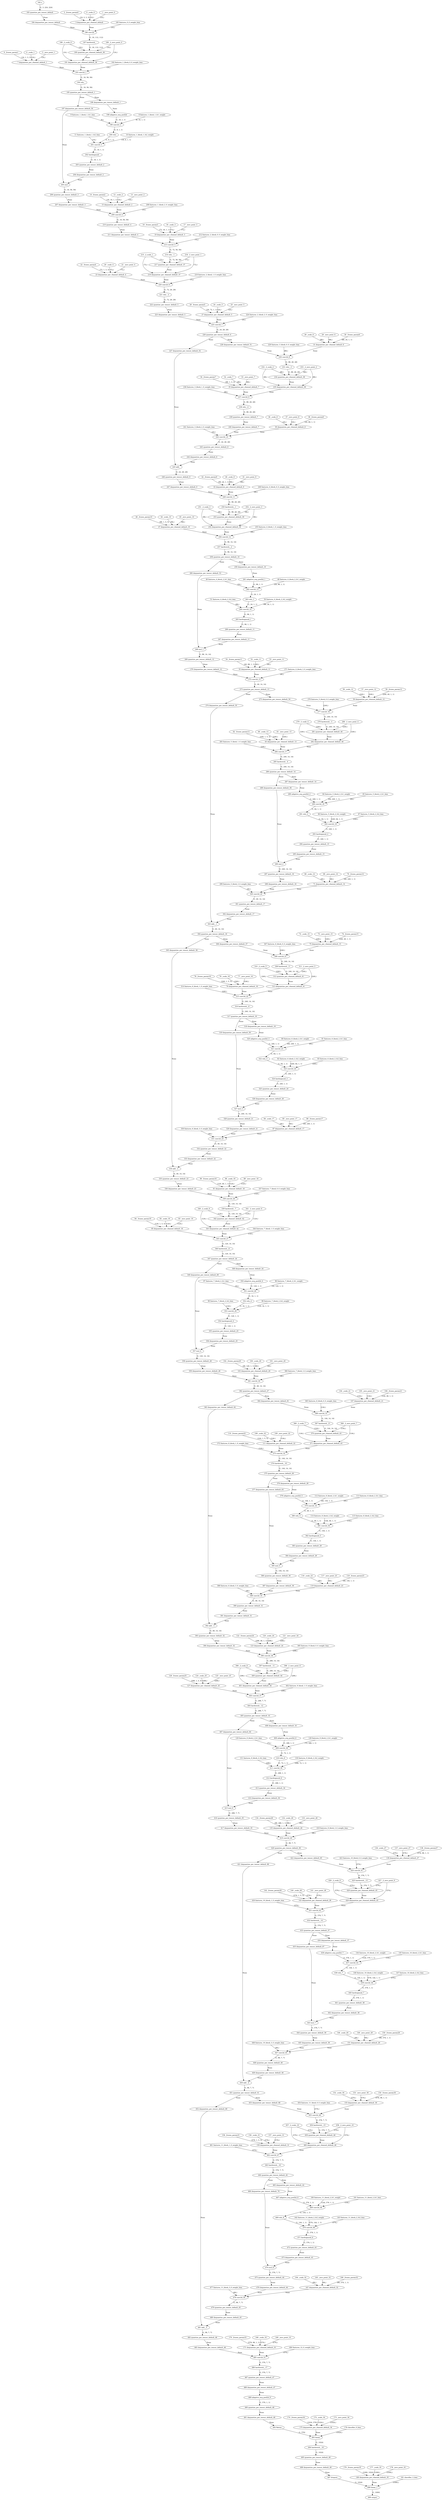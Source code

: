strict digraph {
"0 _scale_0" [id=0, type="get_attr"];
"1 _zero_point_0" [id=1, type="get_attr"];
"2 _frozen_param0" [id=2, type="get_attr"];
"3 dequantize_per_channel_default" [id=3, type="dequantize_per_channel"];
"4 _scale_1" [id=4, type="get_attr"];
"5 _zero_point_1" [id=5, type="get_attr"];
"6 _frozen_param1" [id=6, type="get_attr"];
"7 dequantize_per_channel_default_1" [id=7, type="dequantize_per_channel"];
"8 features_1_block_1_fc1_weight" [id=8, type="get_attr"];
"9 features_1_block_1_fc1_bias" [id=9, type="get_attr"];
"10 features_1_block_1_fc2_weight" [id=10, type="get_attr"];
"11 features_1_block_1_fc2_bias" [id=11, type="get_attr"];
"12 _scale_2" [id=12, type="get_attr"];
"13 _zero_point_2" [id=13, type="get_attr"];
"14 _frozen_param2" [id=14, type="get_attr"];
"15 dequantize_per_channel_default_2" [id=15, type="dequantize_per_channel"];
"16 _scale_3" [id=16, type="get_attr"];
"17 _zero_point_3" [id=17, type="get_attr"];
"18 _frozen_param3" [id=18, type="get_attr"];
"19 dequantize_per_channel_default_3" [id=19, type="dequantize_per_channel"];
"20 _scale_4" [id=20, type="get_attr"];
"21 _zero_point_4" [id=21, type="get_attr"];
"22 _frozen_param4" [id=22, type="get_attr"];
"23 dequantize_per_channel_default_4" [id=23, type="dequantize_per_channel"];
"24 _scale_5" [id=24, type="get_attr"];
"25 _zero_point_5" [id=25, type="get_attr"];
"26 _frozen_param5" [id=26, type="get_attr"];
"27 dequantize_per_channel_default_5" [id=27, type="dequantize_per_channel"];
"28 _scale_6" [id=28, type="get_attr"];
"29 _zero_point_6" [id=29, type="get_attr"];
"30 _frozen_param6" [id=30, type="get_attr"];
"31 dequantize_per_channel_default_6" [id=31, type="dequantize_per_channel"];
"32 _scale_7" [id=32, type="get_attr"];
"33 _zero_point_7" [id=33, type="get_attr"];
"34 _frozen_param7" [id=34, type="get_attr"];
"35 dequantize_per_channel_default_7" [id=35, type="dequantize_per_channel"];
"36 _scale_8" [id=36, type="get_attr"];
"37 _zero_point_8" [id=37, type="get_attr"];
"38 _frozen_param8" [id=38, type="get_attr"];
"39 dequantize_per_channel_default_8" [id=39, type="dequantize_per_channel"];
"40 _scale_9" [id=40, type="get_attr"];
"41 _zero_point_9" [id=41, type="get_attr"];
"42 _frozen_param9" [id=42, type="get_attr"];
"43 dequantize_per_channel_default_9" [id=43, type="dequantize_per_channel"];
"44 _scale_10" [id=44, type="get_attr"];
"45 _zero_point_10" [id=45, type="get_attr"];
"46 _frozen_param10" [id=46, type="get_attr"];
"47 dequantize_per_channel_default_10" [id=47, type="dequantize_per_channel"];
"48 features_4_block_2_fc1_weight" [id=48, type="get_attr"];
"49 features_4_block_2_fc1_bias" [id=49, type="get_attr"];
"50 features_4_block_2_fc2_weight" [id=50, type="get_attr"];
"51 features_4_block_2_fc2_bias" [id=51, type="get_attr"];
"52 _scale_11" [id=52, type="get_attr"];
"53 _zero_point_11" [id=53, type="get_attr"];
"54 _frozen_param11" [id=54, type="get_attr"];
"55 dequantize_per_channel_default_11" [id=55, type="dequantize_per_channel"];
"56 _scale_12" [id=56, type="get_attr"];
"57 _zero_point_12" [id=57, type="get_attr"];
"58 _frozen_param12" [id=58, type="get_attr"];
"59 dequantize_per_channel_default_12" [id=59, type="dequantize_per_channel"];
"60 _scale_13" [id=60, type="get_attr"];
"61 _zero_point_13" [id=61, type="get_attr"];
"62 _frozen_param13" [id=62, type="get_attr"];
"63 dequantize_per_channel_default_13" [id=63, type="dequantize_per_channel"];
"64 features_5_block_2_fc1_weight" [id=64, type="get_attr"];
"65 features_5_block_2_fc1_bias" [id=65, type="get_attr"];
"66 features_5_block_2_fc2_weight" [id=66, type="get_attr"];
"67 features_5_block_2_fc2_bias" [id=67, type="get_attr"];
"68 _scale_14" [id=68, type="get_attr"];
"69 _zero_point_14" [id=69, type="get_attr"];
"70 _frozen_param14" [id=70, type="get_attr"];
"71 dequantize_per_channel_default_14" [id=71, type="dequantize_per_channel"];
"72 _scale_15" [id=72, type="get_attr"];
"73 _zero_point_15" [id=73, type="get_attr"];
"74 _frozen_param15" [id=74, type="get_attr"];
"75 dequantize_per_channel_default_15" [id=75, type="dequantize_per_channel"];
"76 _scale_16" [id=76, type="get_attr"];
"77 _zero_point_16" [id=77, type="get_attr"];
"78 _frozen_param16" [id=78, type="get_attr"];
"79 dequantize_per_channel_default_16" [id=79, type="dequantize_per_channel"];
"80 features_6_block_2_fc1_weight" [id=80, type="get_attr"];
"81 features_6_block_2_fc1_bias" [id=81, type="get_attr"];
"82 features_6_block_2_fc2_weight" [id=82, type="get_attr"];
"83 features_6_block_2_fc2_bias" [id=83, type="get_attr"];
"84 _scale_17" [id=84, type="get_attr"];
"85 _zero_point_17" [id=85, type="get_attr"];
"86 _frozen_param17" [id=86, type="get_attr"];
"87 dequantize_per_channel_default_17" [id=87, type="dequantize_per_channel"];
"88 _scale_18" [id=88, type="get_attr"];
"89 _zero_point_18" [id=89, type="get_attr"];
"90 _frozen_param18" [id=90, type="get_attr"];
"91 dequantize_per_channel_default_18" [id=91, type="dequantize_per_channel"];
"92 _scale_19" [id=92, type="get_attr"];
"93 _zero_point_19" [id=93, type="get_attr"];
"94 _frozen_param19" [id=94, type="get_attr"];
"95 dequantize_per_channel_default_19" [id=95, type="dequantize_per_channel"];
"96 features_7_block_2_fc1_weight" [id=96, type="get_attr"];
"97 features_7_block_2_fc1_bias" [id=97, type="get_attr"];
"98 features_7_block_2_fc2_weight" [id=98, type="get_attr"];
"99 features_7_block_2_fc2_bias" [id=99, type="get_attr"];
"100 _scale_20" [id=100, type="get_attr"];
"101 _zero_point_20" [id=101, type="get_attr"];
"102 _frozen_param20" [id=102, type="get_attr"];
"103 dequantize_per_channel_default_20" [id=103, type="dequantize_per_channel"];
"104 _scale_21" [id=104, type="get_attr"];
"105 _zero_point_21" [id=105, type="get_attr"];
"106 _frozen_param21" [id=106, type="get_attr"];
"107 dequantize_per_channel_default_21" [id=107, type="dequantize_per_channel"];
"108 _scale_22" [id=108, type="get_attr"];
"109 _zero_point_22" [id=109, type="get_attr"];
"110 _frozen_param22" [id=110, type="get_attr"];
"111 dequantize_per_channel_default_22" [id=111, type="dequantize_per_channel"];
"112 features_8_block_2_fc1_weight" [id=112, type="get_attr"];
"113 features_8_block_2_fc1_bias" [id=113, type="get_attr"];
"114 features_8_block_2_fc2_weight" [id=114, type="get_attr"];
"115 features_8_block_2_fc2_bias" [id=115, type="get_attr"];
"116 _scale_23" [id=116, type="get_attr"];
"117 _zero_point_23" [id=117, type="get_attr"];
"118 _frozen_param23" [id=118, type="get_attr"];
"119 dequantize_per_channel_default_23" [id=119, type="dequantize_per_channel"];
"120 _scale_24" [id=120, type="get_attr"];
"121 _zero_point_24" [id=121, type="get_attr"];
"122 _frozen_param24" [id=122, type="get_attr"];
"123 dequantize_per_channel_default_24" [id=123, type="dequantize_per_channel"];
"124 _scale_25" [id=124, type="get_attr"];
"125 _zero_point_25" [id=125, type="get_attr"];
"126 _frozen_param25" [id=126, type="get_attr"];
"127 dequantize_per_channel_default_25" [id=127, type="dequantize_per_channel"];
"128 features_9_block_2_fc1_weight" [id=128, type="get_attr"];
"129 features_9_block_2_fc1_bias" [id=129, type="get_attr"];
"130 features_9_block_2_fc2_weight" [id=130, type="get_attr"];
"131 features_9_block_2_fc2_bias" [id=131, type="get_attr"];
"132 _scale_26" [id=132, type="get_attr"];
"133 _zero_point_26" [id=133, type="get_attr"];
"134 _frozen_param26" [id=134, type="get_attr"];
"135 dequantize_per_channel_default_26" [id=135, type="dequantize_per_channel"];
"136 _scale_27" [id=136, type="get_attr"];
"137 _zero_point_27" [id=137, type="get_attr"];
"138 _frozen_param27" [id=138, type="get_attr"];
"139 dequantize_per_channel_default_27" [id=139, type="dequantize_per_channel"];
"140 _scale_28" [id=140, type="get_attr"];
"141 _zero_point_28" [id=141, type="get_attr"];
"142 _frozen_param28" [id=142, type="get_attr"];
"143 dequantize_per_channel_default_28" [id=143, type="dequantize_per_channel"];
"144 features_10_block_2_fc1_weight" [id=144, type="get_attr"];
"145 features_10_block_2_fc1_bias" [id=145, type="get_attr"];
"146 features_10_block_2_fc2_weight" [id=146, type="get_attr"];
"147 features_10_block_2_fc2_bias" [id=147, type="get_attr"];
"148 _scale_29" [id=148, type="get_attr"];
"149 _zero_point_29" [id=149, type="get_attr"];
"150 _frozen_param29" [id=150, type="get_attr"];
"151 dequantize_per_channel_default_29" [id=151, type="dequantize_per_channel"];
"152 _scale_30" [id=152, type="get_attr"];
"153 _zero_point_30" [id=153, type="get_attr"];
"154 _frozen_param30" [id=154, type="get_attr"];
"155 dequantize_per_channel_default_30" [id=155, type="dequantize_per_channel"];
"156 _scale_31" [id=156, type="get_attr"];
"157 _zero_point_31" [id=157, type="get_attr"];
"158 _frozen_param31" [id=158, type="get_attr"];
"159 dequantize_per_channel_default_31" [id=159, type="dequantize_per_channel"];
"160 features_11_block_2_fc1_weight" [id=160, type="get_attr"];
"161 features_11_block_2_fc1_bias" [id=161, type="get_attr"];
"162 features_11_block_2_fc2_weight" [id=162, type="get_attr"];
"163 features_11_block_2_fc2_bias" [id=163, type="get_attr"];
"164 _scale_32" [id=164, type="get_attr"];
"165 _zero_point_32" [id=165, type="get_attr"];
"166 _frozen_param32" [id=166, type="get_attr"];
"167 dequantize_per_channel_default_32" [id=167, type="dequantize_per_channel"];
"168 _scale_33" [id=168, type="get_attr"];
"169 _zero_point_33" [id=169, type="get_attr"];
"170 _frozen_param33" [id=170, type="get_attr"];
"171 dequantize_per_channel_default_33" [id=171, type="dequantize_per_channel"];
"172 _scale_34" [id=172, type="get_attr"];
"173 _zero_point_34" [id=173, type="get_attr"];
"174 _frozen_param34" [id=174, type="get_attr"];
"175 dequantize_per_channel_default_34" [id=175, type="dequantize_per_channel"];
"176 classifier_0_bias" [id=176, type="get_attr"];
"177 _scale_35" [id=177, type="get_attr"];
"178 _zero_point_35" [id=178, type="get_attr"];
"179 _frozen_param35" [id=179, type="get_attr"];
"180 dequantize_per_channel_default_35" [id=180, type="dequantize_per_channel"];
"181 classifier_3_bias" [id=181, type="get_attr"];
"182 x" [id=182, type=input];
"183 quantize_per_tensor_default" [id=183, type="quantize_per_tensor"];
"184 dequantize_per_tensor_default" [id=184, type="dequantize_per_tensor"];
"185 features_0_0_weight_bias" [id=185, type="get_attr"];
"186 conv2d" [id=186, type=conv2d];
"187 hardswish_" [id=187, type="hardswish_"];
"188 _2_scale_0" [id=188, type="get_attr"];
"189 _2_zero_point_0" [id=189, type="get_attr"];
"190 quantize_per_channel_default_36" [id=190, type="quantize_per_channel"];
"191 dequantize_per_channel_default_36" [id=191, type="dequantize_per_channel"];
"192 features_1_block_0_0_weight_bias" [id=192, type="get_attr"];
"193 conv2d_1" [id=193, type=conv2d];
"194 relu_" [id=194, type="relu_"];
"195 quantize_per_tensor_default_1" [id=195, type="quantize_per_tensor"];
"196 dequantize_per_tensor_default_1" [id=196, type="dequantize_per_tensor"];
"197 dequantize_per_tensor_default_50" [id=197, type="dequantize_per_tensor"];
"198 adaptive_avg_pool2d" [id=198, type="adaptive_avg_pool2d"];
"199 conv2d_2" [id=199, type=conv2d];
"200 relu" [id=200, type=relu];
"201 conv2d_3" [id=201, type=conv2d];
"202 hardsigmoid" [id=202, type=hardsigmoid];
"203 quantize_per_tensor_default_2" [id=203, type="quantize_per_tensor"];
"204 dequantize_per_tensor_default_2" [id=204, type="dequantize_per_tensor"];
"205 mul" [id=205, type=mul];
"206 quantize_per_tensor_default_3" [id=206, type="quantize_per_tensor"];
"207 dequantize_per_tensor_default_3" [id=207, type="dequantize_per_tensor"];
"208 features_1_block_2_0_weight_bias" [id=208, type="get_attr"];
"209 conv2d_4" [id=209, type=conv2d];
"210 quantize_per_tensor_default_4" [id=210, type="quantize_per_tensor"];
"211 dequantize_per_tensor_default_4" [id=211, type="dequantize_per_tensor"];
"212 features_2_block_0_0_weight_bias" [id=212, type="get_attr"];
"213 conv2d_5" [id=213, type=conv2d];
"214 relu__1" [id=214, type="relu_"];
"215 _2_scale_1" [id=215, type="get_attr"];
"216 _2_zero_point_1" [id=216, type="get_attr"];
"217 quantize_per_channel_default_37" [id=217, type="quantize_per_channel"];
"218 dequantize_per_channel_default_37" [id=218, type="dequantize_per_channel"];
"219 features_2_block_1_0_weight_bias" [id=219, type="get_attr"];
"220 conv2d_6" [id=220, type=conv2d];
"221 relu__2" [id=221, type="relu_"];
"222 quantize_per_tensor_default_5" [id=222, type="quantize_per_tensor"];
"223 dequantize_per_tensor_default_5" [id=223, type="dequantize_per_tensor"];
"224 features_2_block_2_0_weight_bias" [id=224, type="get_attr"];
"225 conv2d_7" [id=225, type=conv2d];
"226 quantize_per_tensor_default_6" [id=226, type="quantize_per_tensor"];
"227 dequantize_per_tensor_default_52" [id=227, type="dequantize_per_tensor"];
"228 dequantize_per_tensor_default_51" [id=228, type="dequantize_per_tensor"];
"229 features_3_block_0_0_weight_bias" [id=229, type="get_attr"];
"230 conv2d_8" [id=230, type=conv2d];
"231 relu__3" [id=231, type="relu_"];
"232 _2_scale_2" [id=232, type="get_attr"];
"233 _2_zero_point_2" [id=233, type="get_attr"];
"234 quantize_per_channel_default_38" [id=234, type="quantize_per_channel"];
"235 dequantize_per_channel_default_38" [id=235, type="dequantize_per_channel"];
"236 features_3_block_1_0_weight_bias" [id=236, type="get_attr"];
"237 conv2d_9" [id=237, type=conv2d];
"238 relu__4" [id=238, type="relu_"];
"239 quantize_per_tensor_default_7" [id=239, type="quantize_per_tensor"];
"240 dequantize_per_tensor_default_7" [id=240, type="dequantize_per_tensor"];
"241 features_3_block_2_0_weight_bias" [id=241, type="get_attr"];
"242 conv2d_10" [id=242, type=conv2d];
"243 quantize_per_tensor_default_8" [id=243, type="quantize_per_tensor"];
"244 dequantize_per_tensor_default_8" [id=244, type="dequantize_per_tensor"];
"245 add_" [id=245, type="add_"];
"246 quantize_per_tensor_default_9" [id=246, type="quantize_per_tensor"];
"247 dequantize_per_tensor_default_9" [id=247, type="dequantize_per_tensor"];
"248 features_4_block_0_0_weight_bias" [id=248, type="get_attr"];
"249 conv2d_11" [id=249, type=conv2d];
"250 hardswish__1" [id=250, type="hardswish_"];
"251 _2_scale_3" [id=251, type="get_attr"];
"252 _2_zero_point_3" [id=252, type="get_attr"];
"253 quantize_per_channel_default_39" [id=253, type="quantize_per_channel"];
"254 dequantize_per_channel_default_39" [id=254, type="dequantize_per_channel"];
"255 features_4_block_1_0_weight_bias" [id=255, type="get_attr"];
"256 conv2d_12" [id=256, type=conv2d];
"257 hardswish__2" [id=257, type="hardswish_"];
"258 quantize_per_tensor_default_10" [id=258, type="quantize_per_tensor"];
"259 dequantize_per_tensor_default_10" [id=259, type="dequantize_per_tensor"];
"260 dequantize_per_tensor_default_53" [id=260, type="dequantize_per_tensor"];
"261 adaptive_avg_pool2d_1" [id=261, type="adaptive_avg_pool2d"];
"262 conv2d_13" [id=262, type=conv2d];
"263 relu_1" [id=263, type=relu];
"264 conv2d_14" [id=264, type=conv2d];
"265 hardsigmoid_1" [id=265, type=hardsigmoid];
"266 quantize_per_tensor_default_11" [id=266, type="quantize_per_tensor"];
"267 dequantize_per_tensor_default_11" [id=267, type="dequantize_per_tensor"];
"268 mul_1" [id=268, type=mul];
"269 quantize_per_tensor_default_12" [id=269, type="quantize_per_tensor"];
"270 dequantize_per_tensor_default_12" [id=270, type="dequantize_per_tensor"];
"271 features_4_block_3_0_weight_bias" [id=271, type="get_attr"];
"272 conv2d_15" [id=272, type=conv2d];
"273 quantize_per_tensor_default_13" [id=273, type="quantize_per_tensor"];
"274 dequantize_per_tensor_default_55" [id=274, type="dequantize_per_tensor"];
"275 dequantize_per_tensor_default_54" [id=275, type="dequantize_per_tensor"];
"276 features_5_block_0_0_weight_bias" [id=276, type="get_attr"];
"277 conv2d_16" [id=277, type=conv2d];
"278 hardswish__3" [id=278, type="hardswish_"];
"279 _2_scale_4" [id=279, type="get_attr"];
"280 _2_zero_point_4" [id=280, type="get_attr"];
"281 quantize_per_channel_default_40" [id=281, type="quantize_per_channel"];
"282 dequantize_per_channel_default_40" [id=282, type="dequantize_per_channel"];
"283 features_5_block_1_0_weight_bias" [id=283, type="get_attr"];
"284 conv2d_17" [id=284, type=conv2d];
"285 hardswish__4" [id=285, type="hardswish_"];
"286 quantize_per_tensor_default_14" [id=286, type="quantize_per_tensor"];
"287 dequantize_per_tensor_default_14" [id=287, type="dequantize_per_tensor"];
"288 dequantize_per_tensor_default_56" [id=288, type="dequantize_per_tensor"];
"289 adaptive_avg_pool2d_2" [id=289, type="adaptive_avg_pool2d"];
"290 conv2d_18" [id=290, type=conv2d];
"291 relu_2" [id=291, type=relu];
"292 conv2d_19" [id=292, type=conv2d];
"293 hardsigmoid_2" [id=293, type=hardsigmoid];
"294 quantize_per_tensor_default_15" [id=294, type="quantize_per_tensor"];
"295 dequantize_per_tensor_default_15" [id=295, type="dequantize_per_tensor"];
"296 mul_2" [id=296, type=mul];
"297 quantize_per_tensor_default_16" [id=297, type="quantize_per_tensor"];
"298 dequantize_per_tensor_default_16" [id=298, type="dequantize_per_tensor"];
"299 features_5_block_3_0_weight_bias" [id=299, type="get_attr"];
"300 conv2d_20" [id=300, type=conv2d];
"301 quantize_per_tensor_default_17" [id=301, type="quantize_per_tensor"];
"302 dequantize_per_tensor_default_17" [id=302, type="dequantize_per_tensor"];
"303 add__1" [id=303, type="add_"];
"304 quantize_per_tensor_default_18" [id=304, type="quantize_per_tensor"];
"305 dequantize_per_tensor_default_58" [id=305, type="dequantize_per_tensor"];
"306 dequantize_per_tensor_default_57" [id=306, type="dequantize_per_tensor"];
"307 features_6_block_0_0_weight_bias" [id=307, type="get_attr"];
"308 conv2d_21" [id=308, type=conv2d];
"309 hardswish__5" [id=309, type="hardswish_"];
"310 _2_scale_5" [id=310, type="get_attr"];
"311 _2_zero_point_5" [id=311, type="get_attr"];
"312 quantize_per_channel_default_41" [id=312, type="quantize_per_channel"];
"313 dequantize_per_channel_default_41" [id=313, type="dequantize_per_channel"];
"314 features_6_block_1_0_weight_bias" [id=314, type="get_attr"];
"315 conv2d_22" [id=315, type=conv2d];
"316 hardswish__6" [id=316, type="hardswish_"];
"317 quantize_per_tensor_default_19" [id=317, type="quantize_per_tensor"];
"318 dequantize_per_tensor_default_19" [id=318, type="dequantize_per_tensor"];
"319 dequantize_per_tensor_default_59" [id=319, type="dequantize_per_tensor"];
"320 adaptive_avg_pool2d_3" [id=320, type="adaptive_avg_pool2d"];
"321 conv2d_23" [id=321, type=conv2d];
"322 relu_3" [id=322, type=relu];
"323 conv2d_24" [id=323, type=conv2d];
"324 hardsigmoid_3" [id=324, type=hardsigmoid];
"325 quantize_per_tensor_default_20" [id=325, type="quantize_per_tensor"];
"326 dequantize_per_tensor_default_20" [id=326, type="dequantize_per_tensor"];
"327 mul_3" [id=327, type=mul];
"328 quantize_per_tensor_default_21" [id=328, type="quantize_per_tensor"];
"329 dequantize_per_tensor_default_21" [id=329, type="dequantize_per_tensor"];
"330 features_6_block_3_0_weight_bias" [id=330, type="get_attr"];
"331 conv2d_25" [id=331, type=conv2d];
"332 quantize_per_tensor_default_22" [id=332, type="quantize_per_tensor"];
"333 dequantize_per_tensor_default_22" [id=333, type="dequantize_per_tensor"];
"334 add__2" [id=334, type="add_"];
"335 quantize_per_tensor_default_23" [id=335, type="quantize_per_tensor"];
"336 dequantize_per_tensor_default_23" [id=336, type="dequantize_per_tensor"];
"337 features_7_block_0_0_weight_bias" [id=337, type="get_attr"];
"338 conv2d_26" [id=338, type=conv2d];
"339 hardswish__7" [id=339, type="hardswish_"];
"340 _2_scale_6" [id=340, type="get_attr"];
"341 _2_zero_point_6" [id=341, type="get_attr"];
"342 quantize_per_channel_default_42" [id=342, type="quantize_per_channel"];
"343 dequantize_per_channel_default_42" [id=343, type="dequantize_per_channel"];
"344 features_7_block_1_0_weight_bias" [id=344, type="get_attr"];
"345 conv2d_27" [id=345, type=conv2d];
"346 hardswish__8" [id=346, type="hardswish_"];
"347 quantize_per_tensor_default_24" [id=347, type="quantize_per_tensor"];
"348 dequantize_per_tensor_default_24" [id=348, type="dequantize_per_tensor"];
"349 dequantize_per_tensor_default_60" [id=349, type="dequantize_per_tensor"];
"350 adaptive_avg_pool2d_4" [id=350, type="adaptive_avg_pool2d"];
"351 conv2d_28" [id=351, type=conv2d];
"352 relu_4" [id=352, type=relu];
"353 conv2d_29" [id=353, type=conv2d];
"354 hardsigmoid_4" [id=354, type=hardsigmoid];
"355 quantize_per_tensor_default_25" [id=355, type="quantize_per_tensor"];
"356 dequantize_per_tensor_default_25" [id=356, type="dequantize_per_tensor"];
"357 mul_4" [id=357, type=mul];
"358 quantize_per_tensor_default_26" [id=358, type="quantize_per_tensor"];
"359 dequantize_per_tensor_default_26" [id=359, type="dequantize_per_tensor"];
"360 features_7_block_3_0_weight_bias" [id=360, type="get_attr"];
"361 conv2d_30" [id=361, type=conv2d];
"362 quantize_per_tensor_default_27" [id=362, type="quantize_per_tensor"];
"363 dequantize_per_tensor_default_62" [id=363, type="dequantize_per_tensor"];
"364 dequantize_per_tensor_default_61" [id=364, type="dequantize_per_tensor"];
"365 features_8_block_0_0_weight_bias" [id=365, type="get_attr"];
"366 conv2d_31" [id=366, type=conv2d];
"367 hardswish__9" [id=367, type="hardswish_"];
"368 _2_scale_7" [id=368, type="get_attr"];
"369 _2_zero_point_7" [id=369, type="get_attr"];
"370 quantize_per_channel_default_43" [id=370, type="quantize_per_channel"];
"371 dequantize_per_channel_default_43" [id=371, type="dequantize_per_channel"];
"372 features_8_block_1_0_weight_bias" [id=372, type="get_attr"];
"373 conv2d_32" [id=373, type=conv2d];
"374 hardswish__10" [id=374, type="hardswish_"];
"375 quantize_per_tensor_default_28" [id=375, type="quantize_per_tensor"];
"376 dequantize_per_tensor_default_28" [id=376, type="dequantize_per_tensor"];
"377 dequantize_per_tensor_default_63" [id=377, type="dequantize_per_tensor"];
"378 adaptive_avg_pool2d_5" [id=378, type="adaptive_avg_pool2d"];
"379 conv2d_33" [id=379, type=conv2d];
"380 relu_5" [id=380, type=relu];
"381 conv2d_34" [id=381, type=conv2d];
"382 hardsigmoid_5" [id=382, type=hardsigmoid];
"383 quantize_per_tensor_default_29" [id=383, type="quantize_per_tensor"];
"384 dequantize_per_tensor_default_29" [id=384, type="dequantize_per_tensor"];
"385 mul_5" [id=385, type=mul];
"386 quantize_per_tensor_default_30" [id=386, type="quantize_per_tensor"];
"387 dequantize_per_tensor_default_30" [id=387, type="dequantize_per_tensor"];
"388 features_8_block_3_0_weight_bias" [id=388, type="get_attr"];
"389 conv2d_35" [id=389, type=conv2d];
"390 quantize_per_tensor_default_31" [id=390, type="quantize_per_tensor"];
"391 dequantize_per_tensor_default_31" [id=391, type="dequantize_per_tensor"];
"392 add__3" [id=392, type="add_"];
"393 quantize_per_tensor_default_32" [id=393, type="quantize_per_tensor"];
"394 dequantize_per_tensor_default_32" [id=394, type="dequantize_per_tensor"];
"395 features_9_block_0_0_weight_bias" [id=395, type="get_attr"];
"396 conv2d_36" [id=396, type=conv2d];
"397 hardswish__11" [id=397, type="hardswish_"];
"398 _2_scale_8" [id=398, type="get_attr"];
"399 _2_zero_point_8" [id=399, type="get_attr"];
"400 quantize_per_channel_default_44" [id=400, type="quantize_per_channel"];
"401 dequantize_per_channel_default_44" [id=401, type="dequantize_per_channel"];
"402 features_9_block_1_0_weight_bias" [id=402, type="get_attr"];
"403 conv2d_37" [id=403, type=conv2d];
"404 hardswish__12" [id=404, type="hardswish_"];
"405 quantize_per_tensor_default_33" [id=405, type="quantize_per_tensor"];
"406 dequantize_per_tensor_default_33" [id=406, type="dequantize_per_tensor"];
"407 dequantize_per_tensor_default_64" [id=407, type="dequantize_per_tensor"];
"408 adaptive_avg_pool2d_6" [id=408, type="adaptive_avg_pool2d"];
"409 conv2d_38" [id=409, type=conv2d];
"410 relu_6" [id=410, type=relu];
"411 conv2d_39" [id=411, type=conv2d];
"412 hardsigmoid_6" [id=412, type=hardsigmoid];
"413 quantize_per_tensor_default_34" [id=413, type="quantize_per_tensor"];
"414 dequantize_per_tensor_default_34" [id=414, type="dequantize_per_tensor"];
"415 mul_6" [id=415, type=mul];
"416 quantize_per_tensor_default_35" [id=416, type="quantize_per_tensor"];
"417 dequantize_per_tensor_default_35" [id=417, type="dequantize_per_tensor"];
"418 features_9_block_3_0_weight_bias" [id=418, type="get_attr"];
"419 conv2d_40" [id=419, type=conv2d];
"420 quantize_per_tensor_default_36" [id=420, type="quantize_per_tensor"];
"421 dequantize_per_tensor_default_66" [id=421, type="dequantize_per_tensor"];
"422 dequantize_per_tensor_default_65" [id=422, type="dequantize_per_tensor"];
"423 features_10_block_0_0_weight_bias" [id=423, type="get_attr"];
"424 conv2d_41" [id=424, type=conv2d];
"425 hardswish__13" [id=425, type="hardswish_"];
"426 _2_scale_9" [id=426, type="get_attr"];
"427 _2_zero_point_9" [id=427, type="get_attr"];
"428 quantize_per_channel_default_45" [id=428, type="quantize_per_channel"];
"429 dequantize_per_channel_default_45" [id=429, type="dequantize_per_channel"];
"430 features_10_block_1_0_weight_bias" [id=430, type="get_attr"];
"431 conv2d_42" [id=431, type=conv2d];
"432 hardswish__14" [id=432, type="hardswish_"];
"433 quantize_per_tensor_default_37" [id=433, type="quantize_per_tensor"];
"434 dequantize_per_tensor_default_37" [id=434, type="dequantize_per_tensor"];
"435 dequantize_per_tensor_default_67" [id=435, type="dequantize_per_tensor"];
"436 adaptive_avg_pool2d_7" [id=436, type="adaptive_avg_pool2d"];
"437 conv2d_43" [id=437, type=conv2d];
"438 relu_7" [id=438, type=relu];
"439 conv2d_44" [id=439, type=conv2d];
"440 hardsigmoid_7" [id=440, type=hardsigmoid];
"441 quantize_per_tensor_default_38" [id=441, type="quantize_per_tensor"];
"442 dequantize_per_tensor_default_38" [id=442, type="dequantize_per_tensor"];
"443 mul_7" [id=443, type=mul];
"444 quantize_per_tensor_default_39" [id=444, type="quantize_per_tensor"];
"445 dequantize_per_tensor_default_39" [id=445, type="dequantize_per_tensor"];
"446 features_10_block_3_0_weight_bias" [id=446, type="get_attr"];
"447 conv2d_45" [id=447, type=conv2d];
"448 quantize_per_tensor_default_40" [id=448, type="quantize_per_tensor"];
"449 dequantize_per_tensor_default_40" [id=449, type="dequantize_per_tensor"];
"450 add__4" [id=450, type="add_"];
"451 quantize_per_tensor_default_41" [id=451, type="quantize_per_tensor"];
"452 dequantize_per_tensor_default_69" [id=452, type="dequantize_per_tensor"];
"453 dequantize_per_tensor_default_68" [id=453, type="dequantize_per_tensor"];
"454 features_11_block_0_0_weight_bias" [id=454, type="get_attr"];
"455 conv2d_46" [id=455, type=conv2d];
"456 hardswish__15" [id=456, type="hardswish_"];
"457 _2_scale_10" [id=457, type="get_attr"];
"458 _2_zero_point_10" [id=458, type="get_attr"];
"459 quantize_per_channel_default_46" [id=459, type="quantize_per_channel"];
"460 dequantize_per_channel_default_46" [id=460, type="dequantize_per_channel"];
"461 features_11_block_1_0_weight_bias" [id=461, type="get_attr"];
"462 conv2d_47" [id=462, type=conv2d];
"463 hardswish__16" [id=463, type="hardswish_"];
"464 quantize_per_tensor_default_42" [id=464, type="quantize_per_tensor"];
"465 dequantize_per_tensor_default_42" [id=465, type="dequantize_per_tensor"];
"466 dequantize_per_tensor_default_70" [id=466, type="dequantize_per_tensor"];
"467 adaptive_avg_pool2d_8" [id=467, type="adaptive_avg_pool2d"];
"468 conv2d_48" [id=468, type=conv2d];
"469 relu_8" [id=469, type=relu];
"470 conv2d_49" [id=470, type=conv2d];
"471 hardsigmoid_8" [id=471, type=hardsigmoid];
"472 quantize_per_tensor_default_43" [id=472, type="quantize_per_tensor"];
"473 dequantize_per_tensor_default_43" [id=473, type="dequantize_per_tensor"];
"474 mul_8" [id=474, type=mul];
"475 quantize_per_tensor_default_44" [id=475, type="quantize_per_tensor"];
"476 dequantize_per_tensor_default_44" [id=476, type="dequantize_per_tensor"];
"477 features_11_block_3_0_weight_bias" [id=477, type="get_attr"];
"478 conv2d_50" [id=478, type=conv2d];
"479 quantize_per_tensor_default_45" [id=479, type="quantize_per_tensor"];
"480 dequantize_per_tensor_default_45" [id=480, type="dequantize_per_tensor"];
"481 add__5" [id=481, type="add_"];
"482 quantize_per_tensor_default_46" [id=482, type="quantize_per_tensor"];
"483 dequantize_per_tensor_default_46" [id=483, type="dequantize_per_tensor"];
"484 features_12_0_weight_bias" [id=484, type="get_attr"];
"485 conv2d_51" [id=485, type=conv2d];
"486 hardswish__17" [id=486, type="hardswish_"];
"487 quantize_per_tensor_default_47" [id=487, type="quantize_per_tensor"];
"488 dequantize_per_tensor_default_47" [id=488, type="dequantize_per_tensor"];
"489 adaptive_avg_pool2d_9" [id=489, type="adaptive_avg_pool2d"];
"490 quantize_per_tensor_default_48" [id=490, type="quantize_per_tensor"];
"491 dequantize_per_tensor_default_48" [id=491, type="dequantize_per_tensor"];
"492 flatten" [id=492, type=flatten];
"493 linear" [id=493, type=linear];
"494 hardswish__18" [id=494, type="hardswish_"];
"495 quantize_per_tensor_default_49" [id=495, type="quantize_per_tensor"];
"496 dequantize_per_tensor_default_49" [id=496, type="dequantize_per_tensor"];
"497 dropout_" [id=497, type="dropout_"];
"498 linear_1" [id=498, type=linear];
"499 output" [id=499, type=output];
"0 _scale_0" -> "3 dequantize_per_channel_default" [style=solid, label="(16,)"];
"1 _zero_point_0" -> "3 dequantize_per_channel_default" [style=solid, label="(16,)"];
"2 _frozen_param0" -> "3 dequantize_per_channel_default" [style=solid, label="(16, 3, 3, 3)"];
"3 dequantize_per_channel_default" -> "186 conv2d" [style=solid, label=None];
"4 _scale_1" -> "7 dequantize_per_channel_default_1" [style=solid, label="(16,)"];
"5 _zero_point_1" -> "7 dequantize_per_channel_default_1" [style=solid, label="(16,)"];
"6 _frozen_param1" -> "7 dequantize_per_channel_default_1" [style=solid, label="(16, 1, 3, 3)"];
"7 dequantize_per_channel_default_1" -> "193 conv2d_1" [style=solid, label=None];
"8 features_1_block_1_fc1_weight" -> "199 conv2d_2" [style=solid, label="(8, 16, 1, 1)"];
"9 features_1_block_1_fc1_bias" -> "199 conv2d_2" [style=solid, label="(8,)"];
"10 features_1_block_1_fc2_weight" -> "201 conv2d_3" [style=solid, label="(16, 8, 1, 1)"];
"11 features_1_block_1_fc2_bias" -> "201 conv2d_3" [style=solid, label="(16,)"];
"12 _scale_2" -> "15 dequantize_per_channel_default_2" [style=solid, label="(16,)"];
"13 _zero_point_2" -> "15 dequantize_per_channel_default_2" [style=solid, label="(16,)"];
"14 _frozen_param2" -> "15 dequantize_per_channel_default_2" [style=solid, label="(16, 16, 1, 1)"];
"15 dequantize_per_channel_default_2" -> "209 conv2d_4" [style=solid, label=None];
"16 _scale_3" -> "19 dequantize_per_channel_default_3" [style=solid, label="(72,)"];
"17 _zero_point_3" -> "19 dequantize_per_channel_default_3" [style=solid, label="(72,)"];
"18 _frozen_param3" -> "19 dequantize_per_channel_default_3" [style=solid, label="(72, 16, 1, 1)"];
"19 dequantize_per_channel_default_3" -> "213 conv2d_5" [style=solid, label=None];
"20 _scale_4" -> "23 dequantize_per_channel_default_4" [style=solid, label="(72,)"];
"21 _zero_point_4" -> "23 dequantize_per_channel_default_4" [style=solid, label="(72,)"];
"22 _frozen_param4" -> "23 dequantize_per_channel_default_4" [style=solid, label="(72, 1, 3, 3)"];
"23 dequantize_per_channel_default_4" -> "220 conv2d_6" [style=solid, label=None];
"24 _scale_5" -> "27 dequantize_per_channel_default_5" [style=solid, label="(24,)"];
"25 _zero_point_5" -> "27 dequantize_per_channel_default_5" [style=solid, label="(24,)"];
"26 _frozen_param5" -> "27 dequantize_per_channel_default_5" [style=solid, label="(24, 72, 1, 1)"];
"27 dequantize_per_channel_default_5" -> "225 conv2d_7" [style=solid, label=None];
"28 _scale_6" -> "31 dequantize_per_channel_default_6" [style=solid, label="(88,)"];
"29 _zero_point_6" -> "31 dequantize_per_channel_default_6" [style=solid, label="(88,)"];
"30 _frozen_param6" -> "31 dequantize_per_channel_default_6" [style=solid, label="(88, 24, 1, 1)"];
"31 dequantize_per_channel_default_6" -> "230 conv2d_8" [style=solid, label=None];
"32 _scale_7" -> "35 dequantize_per_channel_default_7" [style=solid, label="(88,)"];
"33 _zero_point_7" -> "35 dequantize_per_channel_default_7" [style=solid, label="(88,)"];
"34 _frozen_param7" -> "35 dequantize_per_channel_default_7" [style=solid, label="(88, 1, 3, 3)"];
"35 dequantize_per_channel_default_7" -> "237 conv2d_9" [style=solid, label=None];
"36 _scale_8" -> "39 dequantize_per_channel_default_8" [style=solid, label="(24,)"];
"37 _zero_point_8" -> "39 dequantize_per_channel_default_8" [style=solid, label="(24,)"];
"38 _frozen_param8" -> "39 dequantize_per_channel_default_8" [style=solid, label="(24, 88, 1, 1)"];
"39 dequantize_per_channel_default_8" -> "242 conv2d_10" [style=solid, label=None];
"40 _scale_9" -> "43 dequantize_per_channel_default_9" [style=solid, label="(96,)"];
"41 _zero_point_9" -> "43 dequantize_per_channel_default_9" [style=solid, label="(96,)"];
"42 _frozen_param9" -> "43 dequantize_per_channel_default_9" [style=solid, label="(96, 24, 1, 1)"];
"43 dequantize_per_channel_default_9" -> "249 conv2d_11" [style=solid, label=None];
"44 _scale_10" -> "47 dequantize_per_channel_default_10" [style=solid, label="(96,)"];
"45 _zero_point_10" -> "47 dequantize_per_channel_default_10" [style=solid, label="(96,)"];
"46 _frozen_param10" -> "47 dequantize_per_channel_default_10" [style=solid, label="(96, 1, 5, 5)"];
"47 dequantize_per_channel_default_10" -> "256 conv2d_12" [style=solid, label=None];
"48 features_4_block_2_fc1_weight" -> "262 conv2d_13" [style=solid, label="(24, 96, 1, 1)"];
"49 features_4_block_2_fc1_bias" -> "262 conv2d_13" [style=solid, label="(24,)"];
"50 features_4_block_2_fc2_weight" -> "264 conv2d_14" [style=solid, label="(96, 24, 1, 1)"];
"51 features_4_block_2_fc2_bias" -> "264 conv2d_14" [style=solid, label="(96,)"];
"52 _scale_11" -> "55 dequantize_per_channel_default_11" [style=solid, label="(40,)"];
"53 _zero_point_11" -> "55 dequantize_per_channel_default_11" [style=solid, label="(40,)"];
"54 _frozen_param11" -> "55 dequantize_per_channel_default_11" [style=solid, label="(40, 96, 1, 1)"];
"55 dequantize_per_channel_default_11" -> "272 conv2d_15" [style=solid, label=None];
"56 _scale_12" -> "59 dequantize_per_channel_default_12" [style=solid, label="(240,)"];
"57 _zero_point_12" -> "59 dequantize_per_channel_default_12" [style=solid, label="(240,)"];
"58 _frozen_param12" -> "59 dequantize_per_channel_default_12" [style=solid, label="(240, 40, 1, 1)"];
"59 dequantize_per_channel_default_12" -> "277 conv2d_16" [style=solid, label=None];
"60 _scale_13" -> "63 dequantize_per_channel_default_13" [style=solid, label="(240,)"];
"61 _zero_point_13" -> "63 dequantize_per_channel_default_13" [style=solid, label="(240,)"];
"62 _frozen_param13" -> "63 dequantize_per_channel_default_13" [style=solid, label="(240, 1, 5, 5)"];
"63 dequantize_per_channel_default_13" -> "284 conv2d_17" [style=solid, label=None];
"64 features_5_block_2_fc1_weight" -> "290 conv2d_18" [style=solid, label="(64, 240, 1, 1)"];
"65 features_5_block_2_fc1_bias" -> "290 conv2d_18" [style=solid, label="(64,)"];
"66 features_5_block_2_fc2_weight" -> "292 conv2d_19" [style=solid, label="(240, 64, 1, 1)"];
"67 features_5_block_2_fc2_bias" -> "292 conv2d_19" [style=solid, label="(240,)"];
"68 _scale_14" -> "71 dequantize_per_channel_default_14" [style=solid, label="(40,)"];
"69 _zero_point_14" -> "71 dequantize_per_channel_default_14" [style=solid, label="(40,)"];
"70 _frozen_param14" -> "71 dequantize_per_channel_default_14" [style=solid, label="(40, 240, 1, 1)"];
"71 dequantize_per_channel_default_14" -> "300 conv2d_20" [style=solid, label=None];
"72 _scale_15" -> "75 dequantize_per_channel_default_15" [style=solid, label="(240,)"];
"73 _zero_point_15" -> "75 dequantize_per_channel_default_15" [style=solid, label="(240,)"];
"74 _frozen_param15" -> "75 dequantize_per_channel_default_15" [style=solid, label="(240, 40, 1, 1)"];
"75 dequantize_per_channel_default_15" -> "308 conv2d_21" [style=solid, label=None];
"76 _scale_16" -> "79 dequantize_per_channel_default_16" [style=solid, label="(240,)"];
"77 _zero_point_16" -> "79 dequantize_per_channel_default_16" [style=solid, label="(240,)"];
"78 _frozen_param16" -> "79 dequantize_per_channel_default_16" [style=solid, label="(240, 1, 5, 5)"];
"79 dequantize_per_channel_default_16" -> "315 conv2d_22" [style=solid, label=None];
"80 features_6_block_2_fc1_weight" -> "321 conv2d_23" [style=solid, label="(64, 240, 1, 1)"];
"81 features_6_block_2_fc1_bias" -> "321 conv2d_23" [style=solid, label="(64,)"];
"82 features_6_block_2_fc2_weight" -> "323 conv2d_24" [style=solid, label="(240, 64, 1, 1)"];
"83 features_6_block_2_fc2_bias" -> "323 conv2d_24" [style=solid, label="(240,)"];
"84 _scale_17" -> "87 dequantize_per_channel_default_17" [style=solid, label="(40,)"];
"85 _zero_point_17" -> "87 dequantize_per_channel_default_17" [style=solid, label="(40,)"];
"86 _frozen_param17" -> "87 dequantize_per_channel_default_17" [style=solid, label="(40, 240, 1, 1)"];
"87 dequantize_per_channel_default_17" -> "331 conv2d_25" [style=solid, label=None];
"88 _scale_18" -> "91 dequantize_per_channel_default_18" [style=solid, label="(120,)"];
"89 _zero_point_18" -> "91 dequantize_per_channel_default_18" [style=solid, label="(120,)"];
"90 _frozen_param18" -> "91 dequantize_per_channel_default_18" [style=solid, label="(120, 40, 1, 1)"];
"91 dequantize_per_channel_default_18" -> "338 conv2d_26" [style=solid, label=None];
"92 _scale_19" -> "95 dequantize_per_channel_default_19" [style=solid, label="(120,)"];
"93 _zero_point_19" -> "95 dequantize_per_channel_default_19" [style=solid, label="(120,)"];
"94 _frozen_param19" -> "95 dequantize_per_channel_default_19" [style=solid, label="(120, 1, 5, 5)"];
"95 dequantize_per_channel_default_19" -> "345 conv2d_27" [style=solid, label=None];
"96 features_7_block_2_fc1_weight" -> "351 conv2d_28" [style=solid, label="(32, 120, 1, 1)"];
"97 features_7_block_2_fc1_bias" -> "351 conv2d_28" [style=solid, label="(32,)"];
"98 features_7_block_2_fc2_weight" -> "353 conv2d_29" [style=solid, label="(120, 32, 1, 1)"];
"99 features_7_block_2_fc2_bias" -> "353 conv2d_29" [style=solid, label="(120,)"];
"100 _scale_20" -> "103 dequantize_per_channel_default_20" [style=solid, label="(48,)"];
"101 _zero_point_20" -> "103 dequantize_per_channel_default_20" [style=solid, label="(48,)"];
"102 _frozen_param20" -> "103 dequantize_per_channel_default_20" [style=solid, label="(48, 120, 1, 1)"];
"103 dequantize_per_channel_default_20" -> "361 conv2d_30" [style=solid, label=None];
"104 _scale_21" -> "107 dequantize_per_channel_default_21" [style=solid, label="(144,)"];
"105 _zero_point_21" -> "107 dequantize_per_channel_default_21" [style=solid, label="(144,)"];
"106 _frozen_param21" -> "107 dequantize_per_channel_default_21" [style=solid, label="(144, 48, 1, 1)"];
"107 dequantize_per_channel_default_21" -> "366 conv2d_31" [style=solid, label=None];
"108 _scale_22" -> "111 dequantize_per_channel_default_22" [style=solid, label="(144,)"];
"109 _zero_point_22" -> "111 dequantize_per_channel_default_22" [style=solid, label="(144,)"];
"110 _frozen_param22" -> "111 dequantize_per_channel_default_22" [style=solid, label="(144, 1, 5, 5)"];
"111 dequantize_per_channel_default_22" -> "373 conv2d_32" [style=solid, label=None];
"112 features_8_block_2_fc1_weight" -> "379 conv2d_33" [style=solid, label="(40, 144, 1, 1)"];
"113 features_8_block_2_fc1_bias" -> "379 conv2d_33" [style=solid, label="(40,)"];
"114 features_8_block_2_fc2_weight" -> "381 conv2d_34" [style=solid, label="(144, 40, 1, 1)"];
"115 features_8_block_2_fc2_bias" -> "381 conv2d_34" [style=solid, label="(144,)"];
"116 _scale_23" -> "119 dequantize_per_channel_default_23" [style=solid, label="(48,)"];
"117 _zero_point_23" -> "119 dequantize_per_channel_default_23" [style=solid, label="(48,)"];
"118 _frozen_param23" -> "119 dequantize_per_channel_default_23" [style=solid, label="(48, 144, 1, 1)"];
"119 dequantize_per_channel_default_23" -> "389 conv2d_35" [style=solid, label=None];
"120 _scale_24" -> "123 dequantize_per_channel_default_24" [style=solid, label="(288,)"];
"121 _zero_point_24" -> "123 dequantize_per_channel_default_24" [style=solid, label="(288,)"];
"122 _frozen_param24" -> "123 dequantize_per_channel_default_24" [style=solid, label="(288, 48, 1, 1)"];
"123 dequantize_per_channel_default_24" -> "396 conv2d_36" [style=solid, label=None];
"124 _scale_25" -> "127 dequantize_per_channel_default_25" [style=solid, label="(288,)"];
"125 _zero_point_25" -> "127 dequantize_per_channel_default_25" [style=solid, label="(288,)"];
"126 _frozen_param25" -> "127 dequantize_per_channel_default_25" [style=solid, label="(288, 1, 5, 5)"];
"127 dequantize_per_channel_default_25" -> "403 conv2d_37" [style=solid, label=None];
"128 features_9_block_2_fc1_weight" -> "409 conv2d_38" [style=solid, label="(72, 288, 1, 1)"];
"129 features_9_block_2_fc1_bias" -> "409 conv2d_38" [style=solid, label="(72,)"];
"130 features_9_block_2_fc2_weight" -> "411 conv2d_39" [style=solid, label="(288, 72, 1, 1)"];
"131 features_9_block_2_fc2_bias" -> "411 conv2d_39" [style=solid, label="(288,)"];
"132 _scale_26" -> "135 dequantize_per_channel_default_26" [style=solid, label="(96,)"];
"133 _zero_point_26" -> "135 dequantize_per_channel_default_26" [style=solid, label="(96,)"];
"134 _frozen_param26" -> "135 dequantize_per_channel_default_26" [style=solid, label="(96, 288, 1, 1)"];
"135 dequantize_per_channel_default_26" -> "419 conv2d_40" [style=solid, label=None];
"136 _scale_27" -> "139 dequantize_per_channel_default_27" [style=solid, label="(576,)"];
"137 _zero_point_27" -> "139 dequantize_per_channel_default_27" [style=solid, label="(576,)"];
"138 _frozen_param27" -> "139 dequantize_per_channel_default_27" [style=solid, label="(576, 96, 1, 1)"];
"139 dequantize_per_channel_default_27" -> "424 conv2d_41" [style=solid, label=None];
"140 _scale_28" -> "143 dequantize_per_channel_default_28" [style=solid, label="(576,)"];
"141 _zero_point_28" -> "143 dequantize_per_channel_default_28" [style=solid, label="(576,)"];
"142 _frozen_param28" -> "143 dequantize_per_channel_default_28" [style=solid, label="(576, 1, 5, 5)"];
"143 dequantize_per_channel_default_28" -> "431 conv2d_42" [style=solid, label=None];
"144 features_10_block_2_fc1_weight" -> "437 conv2d_43" [style=solid, label="(144, 576, 1, 1)"];
"145 features_10_block_2_fc1_bias" -> "437 conv2d_43" [style=solid, label="(144,)"];
"146 features_10_block_2_fc2_weight" -> "439 conv2d_44" [style=solid, label="(576, 144, 1, 1)"];
"147 features_10_block_2_fc2_bias" -> "439 conv2d_44" [style=solid, label="(576,)"];
"148 _scale_29" -> "151 dequantize_per_channel_default_29" [style=solid, label="(96,)"];
"149 _zero_point_29" -> "151 dequantize_per_channel_default_29" [style=solid, label="(96,)"];
"150 _frozen_param29" -> "151 dequantize_per_channel_default_29" [style=solid, label="(96, 576, 1, 1)"];
"151 dequantize_per_channel_default_29" -> "447 conv2d_45" [style=solid, label=None];
"152 _scale_30" -> "155 dequantize_per_channel_default_30" [style=solid, label="(576,)"];
"153 _zero_point_30" -> "155 dequantize_per_channel_default_30" [style=solid, label="(576,)"];
"154 _frozen_param30" -> "155 dequantize_per_channel_default_30" [style=solid, label="(576, 96, 1, 1)"];
"155 dequantize_per_channel_default_30" -> "455 conv2d_46" [style=solid, label=None];
"156 _scale_31" -> "159 dequantize_per_channel_default_31" [style=solid, label="(576,)"];
"157 _zero_point_31" -> "159 dequantize_per_channel_default_31" [style=solid, label="(576,)"];
"158 _frozen_param31" -> "159 dequantize_per_channel_default_31" [style=solid, label="(576, 1, 5, 5)"];
"159 dequantize_per_channel_default_31" -> "462 conv2d_47" [style=solid, label=None];
"160 features_11_block_2_fc1_weight" -> "468 conv2d_48" [style=solid, label="(144, 576, 1, 1)"];
"161 features_11_block_2_fc1_bias" -> "468 conv2d_48" [style=solid, label="(144,)"];
"162 features_11_block_2_fc2_weight" -> "470 conv2d_49" [style=solid, label="(576, 144, 1, 1)"];
"163 features_11_block_2_fc2_bias" -> "470 conv2d_49" [style=solid, label="(576,)"];
"164 _scale_32" -> "167 dequantize_per_channel_default_32" [style=solid, label="(96,)"];
"165 _zero_point_32" -> "167 dequantize_per_channel_default_32" [style=solid, label="(96,)"];
"166 _frozen_param32" -> "167 dequantize_per_channel_default_32" [style=solid, label="(96, 576, 1, 1)"];
"167 dequantize_per_channel_default_32" -> "478 conv2d_50" [style=solid, label=None];
"168 _scale_33" -> "171 dequantize_per_channel_default_33" [style=solid, label="(576,)"];
"169 _zero_point_33" -> "171 dequantize_per_channel_default_33" [style=solid, label="(576,)"];
"170 _frozen_param33" -> "171 dequantize_per_channel_default_33" [style=solid, label="(576, 96, 1, 1)"];
"171 dequantize_per_channel_default_33" -> "485 conv2d_51" [style=solid, label=None];
"172 _scale_34" -> "175 dequantize_per_channel_default_34" [style=solid, label="(1024,)"];
"173 _zero_point_34" -> "175 dequantize_per_channel_default_34" [style=solid, label="(1024,)"];
"174 _frozen_param34" -> "175 dequantize_per_channel_default_34" [style=solid, label="(1024, 576)"];
"175 dequantize_per_channel_default_34" -> "493 linear" [style=solid, label=None];
"176 classifier_0_bias" -> "493 linear" [style=solid, label="(1024,)"];
"177 _scale_35" -> "180 dequantize_per_channel_default_35" [style=solid, label="(1000,)"];
"178 _zero_point_35" -> "180 dequantize_per_channel_default_35" [style=solid, label="(1000,)"];
"179 _frozen_param35" -> "180 dequantize_per_channel_default_35" [style=solid, label="(1000, 1024)"];
"180 dequantize_per_channel_default_35" -> "498 linear_1" [style=solid, label=None];
"181 classifier_3_bias" -> "498 linear_1" [style=solid, label="(1000,)"];
"182 x" -> "183 quantize_per_tensor_default" [style=solid, label="(1, 3, 224, 224)"];
"183 quantize_per_tensor_default" -> "184 dequantize_per_tensor_default" [style=solid, label=None];
"184 dequantize_per_tensor_default" -> "186 conv2d" [style=solid, label=None];
"185 features_0_0_weight_bias" -> "186 conv2d" [style=solid, label="(16,)"];
"186 conv2d" -> "187 hardswish_" [style=solid, label="(1, 16, 112, 112)"];
"187 hardswish_" -> "190 quantize_per_channel_default_36" [style=solid, label="(1, 16, 112, 112)"];
"188 _2_scale_0" -> "190 quantize_per_channel_default_36" [style=solid, label="(16,)"];
"188 _2_scale_0" -> "191 dequantize_per_channel_default_36" [style=solid, label="(16,)"];
"189 _2_zero_point_0" -> "190 quantize_per_channel_default_36" [style=solid, label="(16,)"];
"189 _2_zero_point_0" -> "191 dequantize_per_channel_default_36" [style=solid, label="(16,)"];
"190 quantize_per_channel_default_36" -> "191 dequantize_per_channel_default_36" [style=solid, label=None];
"191 dequantize_per_channel_default_36" -> "193 conv2d_1" [style=solid, label=None];
"192 features_1_block_0_0_weight_bias" -> "193 conv2d_1" [style=solid, label="(16,)"];
"193 conv2d_1" -> "194 relu_" [style=solid, label="(1, 16, 56, 56)"];
"194 relu_" -> "195 quantize_per_tensor_default_1" [style=solid, label="(1, 16, 56, 56)"];
"195 quantize_per_tensor_default_1" -> "196 dequantize_per_tensor_default_1" [style=solid, label=None];
"195 quantize_per_tensor_default_1" -> "197 dequantize_per_tensor_default_50" [style=solid, label=None];
"196 dequantize_per_tensor_default_1" -> "198 adaptive_avg_pool2d" [style=solid, label=None];
"197 dequantize_per_tensor_default_50" -> "205 mul" [style=solid, label=None];
"198 adaptive_avg_pool2d" -> "199 conv2d_2" [style=solid, label="(1, 16, 1, 1)"];
"199 conv2d_2" -> "200 relu" [style=solid, label="(1, 8, 1, 1)"];
"200 relu" -> "201 conv2d_3" [style=solid, label="(1, 8, 1, 1)"];
"201 conv2d_3" -> "202 hardsigmoid" [style=solid, label="(1, 16, 1, 1)"];
"202 hardsigmoid" -> "203 quantize_per_tensor_default_2" [style=solid, label="(1, 16, 1, 1)"];
"203 quantize_per_tensor_default_2" -> "204 dequantize_per_tensor_default_2" [style=solid, label=None];
"204 dequantize_per_tensor_default_2" -> "205 mul" [style=solid, label=None];
"205 mul" -> "206 quantize_per_tensor_default_3" [style=solid, label="(1, 16, 56, 56)"];
"206 quantize_per_tensor_default_3" -> "207 dequantize_per_tensor_default_3" [style=solid, label=None];
"207 dequantize_per_tensor_default_3" -> "209 conv2d_4" [style=solid, label=None];
"208 features_1_block_2_0_weight_bias" -> "209 conv2d_4" [style=solid, label="(16,)"];
"209 conv2d_4" -> "210 quantize_per_tensor_default_4" [style=solid, label="(1, 16, 56, 56)"];
"210 quantize_per_tensor_default_4" -> "211 dequantize_per_tensor_default_4" [style=solid, label=None];
"211 dequantize_per_tensor_default_4" -> "213 conv2d_5" [style=solid, label=None];
"212 features_2_block_0_0_weight_bias" -> "213 conv2d_5" [style=solid, label="(72,)"];
"213 conv2d_5" -> "214 relu__1" [style=solid, label="(1, 72, 56, 56)"];
"214 relu__1" -> "217 quantize_per_channel_default_37" [style=solid, label="(1, 72, 56, 56)"];
"215 _2_scale_1" -> "217 quantize_per_channel_default_37" [style=solid, label="(72,)"];
"215 _2_scale_1" -> "218 dequantize_per_channel_default_37" [style=solid, label="(72,)"];
"216 _2_zero_point_1" -> "217 quantize_per_channel_default_37" [style=solid, label="(72,)"];
"216 _2_zero_point_1" -> "218 dequantize_per_channel_default_37" [style=solid, label="(72,)"];
"217 quantize_per_channel_default_37" -> "218 dequantize_per_channel_default_37" [style=solid, label=None];
"218 dequantize_per_channel_default_37" -> "220 conv2d_6" [style=solid, label=None];
"219 features_2_block_1_0_weight_bias" -> "220 conv2d_6" [style=solid, label="(72,)"];
"220 conv2d_6" -> "221 relu__2" [style=solid, label="(1, 72, 28, 28)"];
"221 relu__2" -> "222 quantize_per_tensor_default_5" [style=solid, label="(1, 72, 28, 28)"];
"222 quantize_per_tensor_default_5" -> "223 dequantize_per_tensor_default_5" [style=solid, label=None];
"223 dequantize_per_tensor_default_5" -> "225 conv2d_7" [style=solid, label=None];
"224 features_2_block_2_0_weight_bias" -> "225 conv2d_7" [style=solid, label="(24,)"];
"225 conv2d_7" -> "226 quantize_per_tensor_default_6" [style=solid, label="(1, 24, 28, 28)"];
"226 quantize_per_tensor_default_6" -> "227 dequantize_per_tensor_default_52" [style=solid, label=None];
"226 quantize_per_tensor_default_6" -> "228 dequantize_per_tensor_default_51" [style=solid, label=None];
"227 dequantize_per_tensor_default_52" -> "245 add_" [style=solid, label=None];
"228 dequantize_per_tensor_default_51" -> "230 conv2d_8" [style=solid, label=None];
"229 features_3_block_0_0_weight_bias" -> "230 conv2d_8" [style=solid, label="(88,)"];
"230 conv2d_8" -> "231 relu__3" [style=solid, label="(1, 88, 28, 28)"];
"231 relu__3" -> "234 quantize_per_channel_default_38" [style=solid, label="(1, 88, 28, 28)"];
"232 _2_scale_2" -> "234 quantize_per_channel_default_38" [style=solid, label="(88,)"];
"232 _2_scale_2" -> "235 dequantize_per_channel_default_38" [style=solid, label="(88,)"];
"233 _2_zero_point_2" -> "234 quantize_per_channel_default_38" [style=solid, label="(88,)"];
"233 _2_zero_point_2" -> "235 dequantize_per_channel_default_38" [style=solid, label="(88,)"];
"234 quantize_per_channel_default_38" -> "235 dequantize_per_channel_default_38" [style=solid, label=None];
"235 dequantize_per_channel_default_38" -> "237 conv2d_9" [style=solid, label=None];
"236 features_3_block_1_0_weight_bias" -> "237 conv2d_9" [style=solid, label="(88,)"];
"237 conv2d_9" -> "238 relu__4" [style=solid, label="(1, 88, 28, 28)"];
"238 relu__4" -> "239 quantize_per_tensor_default_7" [style=solid, label="(1, 88, 28, 28)"];
"239 quantize_per_tensor_default_7" -> "240 dequantize_per_tensor_default_7" [style=solid, label=None];
"240 dequantize_per_tensor_default_7" -> "242 conv2d_10" [style=solid, label=None];
"241 features_3_block_2_0_weight_bias" -> "242 conv2d_10" [style=solid, label="(24,)"];
"242 conv2d_10" -> "243 quantize_per_tensor_default_8" [style=solid, label="(1, 24, 28, 28)"];
"243 quantize_per_tensor_default_8" -> "244 dequantize_per_tensor_default_8" [style=solid, label=None];
"244 dequantize_per_tensor_default_8" -> "245 add_" [style=solid, label=None];
"245 add_" -> "246 quantize_per_tensor_default_9" [style=solid, label="(1, 24, 28, 28)"];
"246 quantize_per_tensor_default_9" -> "247 dequantize_per_tensor_default_9" [style=solid, label=None];
"247 dequantize_per_tensor_default_9" -> "249 conv2d_11" [style=solid, label=None];
"248 features_4_block_0_0_weight_bias" -> "249 conv2d_11" [style=solid, label="(96,)"];
"249 conv2d_11" -> "250 hardswish__1" [style=solid, label="(1, 96, 28, 28)"];
"250 hardswish__1" -> "253 quantize_per_channel_default_39" [style=solid, label="(1, 96, 28, 28)"];
"251 _2_scale_3" -> "253 quantize_per_channel_default_39" [style=solid, label="(96,)"];
"251 _2_scale_3" -> "254 dequantize_per_channel_default_39" [style=solid, label="(96,)"];
"252 _2_zero_point_3" -> "253 quantize_per_channel_default_39" [style=solid, label="(96,)"];
"252 _2_zero_point_3" -> "254 dequantize_per_channel_default_39" [style=solid, label="(96,)"];
"253 quantize_per_channel_default_39" -> "254 dequantize_per_channel_default_39" [style=solid, label=None];
"254 dequantize_per_channel_default_39" -> "256 conv2d_12" [style=solid, label=None];
"255 features_4_block_1_0_weight_bias" -> "256 conv2d_12" [style=solid, label="(96,)"];
"256 conv2d_12" -> "257 hardswish__2" [style=solid, label="(1, 96, 14, 14)"];
"257 hardswish__2" -> "258 quantize_per_tensor_default_10" [style=solid, label="(1, 96, 14, 14)"];
"258 quantize_per_tensor_default_10" -> "259 dequantize_per_tensor_default_10" [style=solid, label=None];
"258 quantize_per_tensor_default_10" -> "260 dequantize_per_tensor_default_53" [style=solid, label=None];
"259 dequantize_per_tensor_default_10" -> "261 adaptive_avg_pool2d_1" [style=solid, label=None];
"260 dequantize_per_tensor_default_53" -> "268 mul_1" [style=solid, label=None];
"261 adaptive_avg_pool2d_1" -> "262 conv2d_13" [style=solid, label="(1, 96, 1, 1)"];
"262 conv2d_13" -> "263 relu_1" [style=solid, label="(1, 24, 1, 1)"];
"263 relu_1" -> "264 conv2d_14" [style=solid, label="(1, 24, 1, 1)"];
"264 conv2d_14" -> "265 hardsigmoid_1" [style=solid, label="(1, 96, 1, 1)"];
"265 hardsigmoid_1" -> "266 quantize_per_tensor_default_11" [style=solid, label="(1, 96, 1, 1)"];
"266 quantize_per_tensor_default_11" -> "267 dequantize_per_tensor_default_11" [style=solid, label=None];
"267 dequantize_per_tensor_default_11" -> "268 mul_1" [style=solid, label=None];
"268 mul_1" -> "269 quantize_per_tensor_default_12" [style=solid, label="(1, 96, 14, 14)"];
"269 quantize_per_tensor_default_12" -> "270 dequantize_per_tensor_default_12" [style=solid, label=None];
"270 dequantize_per_tensor_default_12" -> "272 conv2d_15" [style=solid, label=None];
"271 features_4_block_3_0_weight_bias" -> "272 conv2d_15" [style=solid, label="(40,)"];
"272 conv2d_15" -> "273 quantize_per_tensor_default_13" [style=solid, label="(1, 40, 14, 14)"];
"273 quantize_per_tensor_default_13" -> "274 dequantize_per_tensor_default_55" [style=solid, label=None];
"273 quantize_per_tensor_default_13" -> "275 dequantize_per_tensor_default_54" [style=solid, label=None];
"274 dequantize_per_tensor_default_55" -> "303 add__1" [style=solid, label=None];
"275 dequantize_per_tensor_default_54" -> "277 conv2d_16" [style=solid, label=None];
"276 features_5_block_0_0_weight_bias" -> "277 conv2d_16" [style=solid, label="(240,)"];
"277 conv2d_16" -> "278 hardswish__3" [style=solid, label="(1, 240, 14, 14)"];
"278 hardswish__3" -> "281 quantize_per_channel_default_40" [style=solid, label="(1, 240, 14, 14)"];
"279 _2_scale_4" -> "281 quantize_per_channel_default_40" [style=solid, label="(240,)"];
"279 _2_scale_4" -> "282 dequantize_per_channel_default_40" [style=solid, label="(240,)"];
"280 _2_zero_point_4" -> "281 quantize_per_channel_default_40" [style=solid, label="(240,)"];
"280 _2_zero_point_4" -> "282 dequantize_per_channel_default_40" [style=solid, label="(240,)"];
"281 quantize_per_channel_default_40" -> "282 dequantize_per_channel_default_40" [style=solid, label=None];
"282 dequantize_per_channel_default_40" -> "284 conv2d_17" [style=solid, label=None];
"283 features_5_block_1_0_weight_bias" -> "284 conv2d_17" [style=solid, label="(240,)"];
"284 conv2d_17" -> "285 hardswish__4" [style=solid, label="(1, 240, 14, 14)"];
"285 hardswish__4" -> "286 quantize_per_tensor_default_14" [style=solid, label="(1, 240, 14, 14)"];
"286 quantize_per_tensor_default_14" -> "287 dequantize_per_tensor_default_14" [style=solid, label=None];
"286 quantize_per_tensor_default_14" -> "288 dequantize_per_tensor_default_56" [style=solid, label=None];
"287 dequantize_per_tensor_default_14" -> "289 adaptive_avg_pool2d_2" [style=solid, label=None];
"288 dequantize_per_tensor_default_56" -> "296 mul_2" [style=solid, label=None];
"289 adaptive_avg_pool2d_2" -> "290 conv2d_18" [style=solid, label="(1, 240, 1, 1)"];
"290 conv2d_18" -> "291 relu_2" [style=solid, label="(1, 64, 1, 1)"];
"291 relu_2" -> "292 conv2d_19" [style=solid, label="(1, 64, 1, 1)"];
"292 conv2d_19" -> "293 hardsigmoid_2" [style=solid, label="(1, 240, 1, 1)"];
"293 hardsigmoid_2" -> "294 quantize_per_tensor_default_15" [style=solid, label="(1, 240, 1, 1)"];
"294 quantize_per_tensor_default_15" -> "295 dequantize_per_tensor_default_15" [style=solid, label=None];
"295 dequantize_per_tensor_default_15" -> "296 mul_2" [style=solid, label=None];
"296 mul_2" -> "297 quantize_per_tensor_default_16" [style=solid, label="(1, 240, 14, 14)"];
"297 quantize_per_tensor_default_16" -> "298 dequantize_per_tensor_default_16" [style=solid, label=None];
"298 dequantize_per_tensor_default_16" -> "300 conv2d_20" [style=solid, label=None];
"299 features_5_block_3_0_weight_bias" -> "300 conv2d_20" [style=solid, label="(40,)"];
"300 conv2d_20" -> "301 quantize_per_tensor_default_17" [style=solid, label="(1, 40, 14, 14)"];
"301 quantize_per_tensor_default_17" -> "302 dequantize_per_tensor_default_17" [style=solid, label=None];
"302 dequantize_per_tensor_default_17" -> "303 add__1" [style=solid, label=None];
"303 add__1" -> "304 quantize_per_tensor_default_18" [style=solid, label="(1, 40, 14, 14)"];
"304 quantize_per_tensor_default_18" -> "305 dequantize_per_tensor_default_58" [style=solid, label=None];
"304 quantize_per_tensor_default_18" -> "306 dequantize_per_tensor_default_57" [style=solid, label=None];
"305 dequantize_per_tensor_default_58" -> "334 add__2" [style=solid, label=None];
"306 dequantize_per_tensor_default_57" -> "308 conv2d_21" [style=solid, label=None];
"307 features_6_block_0_0_weight_bias" -> "308 conv2d_21" [style=solid, label="(240,)"];
"308 conv2d_21" -> "309 hardswish__5" [style=solid, label="(1, 240, 14, 14)"];
"309 hardswish__5" -> "312 quantize_per_channel_default_41" [style=solid, label="(1, 240, 14, 14)"];
"310 _2_scale_5" -> "312 quantize_per_channel_default_41" [style=solid, label="(240,)"];
"310 _2_scale_5" -> "313 dequantize_per_channel_default_41" [style=solid, label="(240,)"];
"311 _2_zero_point_5" -> "312 quantize_per_channel_default_41" [style=solid, label="(240,)"];
"311 _2_zero_point_5" -> "313 dequantize_per_channel_default_41" [style=solid, label="(240,)"];
"312 quantize_per_channel_default_41" -> "313 dequantize_per_channel_default_41" [style=solid, label=None];
"313 dequantize_per_channel_default_41" -> "315 conv2d_22" [style=solid, label=None];
"314 features_6_block_1_0_weight_bias" -> "315 conv2d_22" [style=solid, label="(240,)"];
"315 conv2d_22" -> "316 hardswish__6" [style=solid, label="(1, 240, 14, 14)"];
"316 hardswish__6" -> "317 quantize_per_tensor_default_19" [style=solid, label="(1, 240, 14, 14)"];
"317 quantize_per_tensor_default_19" -> "318 dequantize_per_tensor_default_19" [style=solid, label=None];
"317 quantize_per_tensor_default_19" -> "319 dequantize_per_tensor_default_59" [style=solid, label=None];
"318 dequantize_per_tensor_default_19" -> "320 adaptive_avg_pool2d_3" [style=solid, label=None];
"319 dequantize_per_tensor_default_59" -> "327 mul_3" [style=solid, label=None];
"320 adaptive_avg_pool2d_3" -> "321 conv2d_23" [style=solid, label="(1, 240, 1, 1)"];
"321 conv2d_23" -> "322 relu_3" [style=solid, label="(1, 64, 1, 1)"];
"322 relu_3" -> "323 conv2d_24" [style=solid, label="(1, 64, 1, 1)"];
"323 conv2d_24" -> "324 hardsigmoid_3" [style=solid, label="(1, 240, 1, 1)"];
"324 hardsigmoid_3" -> "325 quantize_per_tensor_default_20" [style=solid, label="(1, 240, 1, 1)"];
"325 quantize_per_tensor_default_20" -> "326 dequantize_per_tensor_default_20" [style=solid, label=None];
"326 dequantize_per_tensor_default_20" -> "327 mul_3" [style=solid, label=None];
"327 mul_3" -> "328 quantize_per_tensor_default_21" [style=solid, label="(1, 240, 14, 14)"];
"328 quantize_per_tensor_default_21" -> "329 dequantize_per_tensor_default_21" [style=solid, label=None];
"329 dequantize_per_tensor_default_21" -> "331 conv2d_25" [style=solid, label=None];
"330 features_6_block_3_0_weight_bias" -> "331 conv2d_25" [style=solid, label="(40,)"];
"331 conv2d_25" -> "332 quantize_per_tensor_default_22" [style=solid, label="(1, 40, 14, 14)"];
"332 quantize_per_tensor_default_22" -> "333 dequantize_per_tensor_default_22" [style=solid, label=None];
"333 dequantize_per_tensor_default_22" -> "334 add__2" [style=solid, label=None];
"334 add__2" -> "335 quantize_per_tensor_default_23" [style=solid, label="(1, 40, 14, 14)"];
"335 quantize_per_tensor_default_23" -> "336 dequantize_per_tensor_default_23" [style=solid, label=None];
"336 dequantize_per_tensor_default_23" -> "338 conv2d_26" [style=solid, label=None];
"337 features_7_block_0_0_weight_bias" -> "338 conv2d_26" [style=solid, label="(120,)"];
"338 conv2d_26" -> "339 hardswish__7" [style=solid, label="(1, 120, 14, 14)"];
"339 hardswish__7" -> "342 quantize_per_channel_default_42" [style=solid, label="(1, 120, 14, 14)"];
"340 _2_scale_6" -> "342 quantize_per_channel_default_42" [style=solid, label="(120,)"];
"340 _2_scale_6" -> "343 dequantize_per_channel_default_42" [style=solid, label="(120,)"];
"341 _2_zero_point_6" -> "342 quantize_per_channel_default_42" [style=solid, label="(120,)"];
"341 _2_zero_point_6" -> "343 dequantize_per_channel_default_42" [style=solid, label="(120,)"];
"342 quantize_per_channel_default_42" -> "343 dequantize_per_channel_default_42" [style=solid, label=None];
"343 dequantize_per_channel_default_42" -> "345 conv2d_27" [style=solid, label=None];
"344 features_7_block_1_0_weight_bias" -> "345 conv2d_27" [style=solid, label="(120,)"];
"345 conv2d_27" -> "346 hardswish__8" [style=solid, label="(1, 120, 14, 14)"];
"346 hardswish__8" -> "347 quantize_per_tensor_default_24" [style=solid, label="(1, 120, 14, 14)"];
"347 quantize_per_tensor_default_24" -> "348 dequantize_per_tensor_default_24" [style=solid, label=None];
"347 quantize_per_tensor_default_24" -> "349 dequantize_per_tensor_default_60" [style=solid, label=None];
"348 dequantize_per_tensor_default_24" -> "350 adaptive_avg_pool2d_4" [style=solid, label=None];
"349 dequantize_per_tensor_default_60" -> "357 mul_4" [style=solid, label=None];
"350 adaptive_avg_pool2d_4" -> "351 conv2d_28" [style=solid, label="(1, 120, 1, 1)"];
"351 conv2d_28" -> "352 relu_4" [style=solid, label="(1, 32, 1, 1)"];
"352 relu_4" -> "353 conv2d_29" [style=solid, label="(1, 32, 1, 1)"];
"353 conv2d_29" -> "354 hardsigmoid_4" [style=solid, label="(1, 120, 1, 1)"];
"354 hardsigmoid_4" -> "355 quantize_per_tensor_default_25" [style=solid, label="(1, 120, 1, 1)"];
"355 quantize_per_tensor_default_25" -> "356 dequantize_per_tensor_default_25" [style=solid, label=None];
"356 dequantize_per_tensor_default_25" -> "357 mul_4" [style=solid, label=None];
"357 mul_4" -> "358 quantize_per_tensor_default_26" [style=solid, label="(1, 120, 14, 14)"];
"358 quantize_per_tensor_default_26" -> "359 dequantize_per_tensor_default_26" [style=solid, label=None];
"359 dequantize_per_tensor_default_26" -> "361 conv2d_30" [style=solid, label=None];
"360 features_7_block_3_0_weight_bias" -> "361 conv2d_30" [style=solid, label="(48,)"];
"361 conv2d_30" -> "362 quantize_per_tensor_default_27" [style=solid, label="(1, 48, 14, 14)"];
"362 quantize_per_tensor_default_27" -> "363 dequantize_per_tensor_default_62" [style=solid, label=None];
"362 quantize_per_tensor_default_27" -> "364 dequantize_per_tensor_default_61" [style=solid, label=None];
"363 dequantize_per_tensor_default_62" -> "392 add__3" [style=solid, label=None];
"364 dequantize_per_tensor_default_61" -> "366 conv2d_31" [style=solid, label=None];
"365 features_8_block_0_0_weight_bias" -> "366 conv2d_31" [style=solid, label="(144,)"];
"366 conv2d_31" -> "367 hardswish__9" [style=solid, label="(1, 144, 14, 14)"];
"367 hardswish__9" -> "370 quantize_per_channel_default_43" [style=solid, label="(1, 144, 14, 14)"];
"368 _2_scale_7" -> "370 quantize_per_channel_default_43" [style=solid, label="(144,)"];
"368 _2_scale_7" -> "371 dequantize_per_channel_default_43" [style=solid, label="(144,)"];
"369 _2_zero_point_7" -> "370 quantize_per_channel_default_43" [style=solid, label="(144,)"];
"369 _2_zero_point_7" -> "371 dequantize_per_channel_default_43" [style=solid, label="(144,)"];
"370 quantize_per_channel_default_43" -> "371 dequantize_per_channel_default_43" [style=solid, label=None];
"371 dequantize_per_channel_default_43" -> "373 conv2d_32" [style=solid, label=None];
"372 features_8_block_1_0_weight_bias" -> "373 conv2d_32" [style=solid, label="(144,)"];
"373 conv2d_32" -> "374 hardswish__10" [style=solid, label="(1, 144, 14, 14)"];
"374 hardswish__10" -> "375 quantize_per_tensor_default_28" [style=solid, label="(1, 144, 14, 14)"];
"375 quantize_per_tensor_default_28" -> "376 dequantize_per_tensor_default_28" [style=solid, label=None];
"375 quantize_per_tensor_default_28" -> "377 dequantize_per_tensor_default_63" [style=solid, label=None];
"376 dequantize_per_tensor_default_28" -> "378 adaptive_avg_pool2d_5" [style=solid, label=None];
"377 dequantize_per_tensor_default_63" -> "385 mul_5" [style=solid, label=None];
"378 adaptive_avg_pool2d_5" -> "379 conv2d_33" [style=solid, label="(1, 144, 1, 1)"];
"379 conv2d_33" -> "380 relu_5" [style=solid, label="(1, 40, 1, 1)"];
"380 relu_5" -> "381 conv2d_34" [style=solid, label="(1, 40, 1, 1)"];
"381 conv2d_34" -> "382 hardsigmoid_5" [style=solid, label="(1, 144, 1, 1)"];
"382 hardsigmoid_5" -> "383 quantize_per_tensor_default_29" [style=solid, label="(1, 144, 1, 1)"];
"383 quantize_per_tensor_default_29" -> "384 dequantize_per_tensor_default_29" [style=solid, label=None];
"384 dequantize_per_tensor_default_29" -> "385 mul_5" [style=solid, label=None];
"385 mul_5" -> "386 quantize_per_tensor_default_30" [style=solid, label="(1, 144, 14, 14)"];
"386 quantize_per_tensor_default_30" -> "387 dequantize_per_tensor_default_30" [style=solid, label=None];
"387 dequantize_per_tensor_default_30" -> "389 conv2d_35" [style=solid, label=None];
"388 features_8_block_3_0_weight_bias" -> "389 conv2d_35" [style=solid, label="(48,)"];
"389 conv2d_35" -> "390 quantize_per_tensor_default_31" [style=solid, label="(1, 48, 14, 14)"];
"390 quantize_per_tensor_default_31" -> "391 dequantize_per_tensor_default_31" [style=solid, label=None];
"391 dequantize_per_tensor_default_31" -> "392 add__3" [style=solid, label=None];
"392 add__3" -> "393 quantize_per_tensor_default_32" [style=solid, label="(1, 48, 14, 14)"];
"393 quantize_per_tensor_default_32" -> "394 dequantize_per_tensor_default_32" [style=solid, label=None];
"394 dequantize_per_tensor_default_32" -> "396 conv2d_36" [style=solid, label=None];
"395 features_9_block_0_0_weight_bias" -> "396 conv2d_36" [style=solid, label="(288,)"];
"396 conv2d_36" -> "397 hardswish__11" [style=solid, label="(1, 288, 14, 14)"];
"397 hardswish__11" -> "400 quantize_per_channel_default_44" [style=solid, label="(1, 288, 14, 14)"];
"398 _2_scale_8" -> "400 quantize_per_channel_default_44" [style=solid, label="(288,)"];
"398 _2_scale_8" -> "401 dequantize_per_channel_default_44" [style=solid, label="(288,)"];
"399 _2_zero_point_8" -> "400 quantize_per_channel_default_44" [style=solid, label="(288,)"];
"399 _2_zero_point_8" -> "401 dequantize_per_channel_default_44" [style=solid, label="(288,)"];
"400 quantize_per_channel_default_44" -> "401 dequantize_per_channel_default_44" [style=solid, label=None];
"401 dequantize_per_channel_default_44" -> "403 conv2d_37" [style=solid, label=None];
"402 features_9_block_1_0_weight_bias" -> "403 conv2d_37" [style=solid, label="(288,)"];
"403 conv2d_37" -> "404 hardswish__12" [style=solid, label="(1, 288, 7, 7)"];
"404 hardswish__12" -> "405 quantize_per_tensor_default_33" [style=solid, label="(1, 288, 7, 7)"];
"405 quantize_per_tensor_default_33" -> "406 dequantize_per_tensor_default_33" [style=solid, label=None];
"405 quantize_per_tensor_default_33" -> "407 dequantize_per_tensor_default_64" [style=solid, label=None];
"406 dequantize_per_tensor_default_33" -> "408 adaptive_avg_pool2d_6" [style=solid, label=None];
"407 dequantize_per_tensor_default_64" -> "415 mul_6" [style=solid, label=None];
"408 adaptive_avg_pool2d_6" -> "409 conv2d_38" [style=solid, label="(1, 288, 1, 1)"];
"409 conv2d_38" -> "410 relu_6" [style=solid, label="(1, 72, 1, 1)"];
"410 relu_6" -> "411 conv2d_39" [style=solid, label="(1, 72, 1, 1)"];
"411 conv2d_39" -> "412 hardsigmoid_6" [style=solid, label="(1, 288, 1, 1)"];
"412 hardsigmoid_6" -> "413 quantize_per_tensor_default_34" [style=solid, label="(1, 288, 1, 1)"];
"413 quantize_per_tensor_default_34" -> "414 dequantize_per_tensor_default_34" [style=solid, label=None];
"414 dequantize_per_tensor_default_34" -> "415 mul_6" [style=solid, label=None];
"415 mul_6" -> "416 quantize_per_tensor_default_35" [style=solid, label="(1, 288, 7, 7)"];
"416 quantize_per_tensor_default_35" -> "417 dequantize_per_tensor_default_35" [style=solid, label=None];
"417 dequantize_per_tensor_default_35" -> "419 conv2d_40" [style=solid, label=None];
"418 features_9_block_3_0_weight_bias" -> "419 conv2d_40" [style=solid, label="(96,)"];
"419 conv2d_40" -> "420 quantize_per_tensor_default_36" [style=solid, label="(1, 96, 7, 7)"];
"420 quantize_per_tensor_default_36" -> "421 dequantize_per_tensor_default_66" [style=solid, label=None];
"420 quantize_per_tensor_default_36" -> "422 dequantize_per_tensor_default_65" [style=solid, label=None];
"421 dequantize_per_tensor_default_66" -> "450 add__4" [style=solid, label=None];
"422 dequantize_per_tensor_default_65" -> "424 conv2d_41" [style=solid, label=None];
"423 features_10_block_0_0_weight_bias" -> "424 conv2d_41" [style=solid, label="(576,)"];
"424 conv2d_41" -> "425 hardswish__13" [style=solid, label="(1, 576, 7, 7)"];
"425 hardswish__13" -> "428 quantize_per_channel_default_45" [style=solid, label="(1, 576, 7, 7)"];
"426 _2_scale_9" -> "428 quantize_per_channel_default_45" [style=solid, label="(576,)"];
"426 _2_scale_9" -> "429 dequantize_per_channel_default_45" [style=solid, label="(576,)"];
"427 _2_zero_point_9" -> "428 quantize_per_channel_default_45" [style=solid, label="(576,)"];
"427 _2_zero_point_9" -> "429 dequantize_per_channel_default_45" [style=solid, label="(576,)"];
"428 quantize_per_channel_default_45" -> "429 dequantize_per_channel_default_45" [style=solid, label=None];
"429 dequantize_per_channel_default_45" -> "431 conv2d_42" [style=solid, label=None];
"430 features_10_block_1_0_weight_bias" -> "431 conv2d_42" [style=solid, label="(576,)"];
"431 conv2d_42" -> "432 hardswish__14" [style=solid, label="(1, 576, 7, 7)"];
"432 hardswish__14" -> "433 quantize_per_tensor_default_37" [style=solid, label="(1, 576, 7, 7)"];
"433 quantize_per_tensor_default_37" -> "434 dequantize_per_tensor_default_37" [style=solid, label=None];
"433 quantize_per_tensor_default_37" -> "435 dequantize_per_tensor_default_67" [style=solid, label=None];
"434 dequantize_per_tensor_default_37" -> "436 adaptive_avg_pool2d_7" [style=solid, label=None];
"435 dequantize_per_tensor_default_67" -> "443 mul_7" [style=solid, label=None];
"436 adaptive_avg_pool2d_7" -> "437 conv2d_43" [style=solid, label="(1, 576, 1, 1)"];
"437 conv2d_43" -> "438 relu_7" [style=solid, label="(1, 144, 1, 1)"];
"438 relu_7" -> "439 conv2d_44" [style=solid, label="(1, 144, 1, 1)"];
"439 conv2d_44" -> "440 hardsigmoid_7" [style=solid, label="(1, 576, 1, 1)"];
"440 hardsigmoid_7" -> "441 quantize_per_tensor_default_38" [style=solid, label="(1, 576, 1, 1)"];
"441 quantize_per_tensor_default_38" -> "442 dequantize_per_tensor_default_38" [style=solid, label=None];
"442 dequantize_per_tensor_default_38" -> "443 mul_7" [style=solid, label=None];
"443 mul_7" -> "444 quantize_per_tensor_default_39" [style=solid, label="(1, 576, 7, 7)"];
"444 quantize_per_tensor_default_39" -> "445 dequantize_per_tensor_default_39" [style=solid, label=None];
"445 dequantize_per_tensor_default_39" -> "447 conv2d_45" [style=solid, label=None];
"446 features_10_block_3_0_weight_bias" -> "447 conv2d_45" [style=solid, label="(96,)"];
"447 conv2d_45" -> "448 quantize_per_tensor_default_40" [style=solid, label="(1, 96, 7, 7)"];
"448 quantize_per_tensor_default_40" -> "449 dequantize_per_tensor_default_40" [style=solid, label=None];
"449 dequantize_per_tensor_default_40" -> "450 add__4" [style=solid, label=None];
"450 add__4" -> "451 quantize_per_tensor_default_41" [style=solid, label="(1, 96, 7, 7)"];
"451 quantize_per_tensor_default_41" -> "452 dequantize_per_tensor_default_69" [style=solid, label=None];
"451 quantize_per_tensor_default_41" -> "453 dequantize_per_tensor_default_68" [style=solid, label=None];
"452 dequantize_per_tensor_default_69" -> "481 add__5" [style=solid, label=None];
"453 dequantize_per_tensor_default_68" -> "455 conv2d_46" [style=solid, label=None];
"454 features_11_block_0_0_weight_bias" -> "455 conv2d_46" [style=solid, label="(576,)"];
"455 conv2d_46" -> "456 hardswish__15" [style=solid, label="(1, 576, 7, 7)"];
"456 hardswish__15" -> "459 quantize_per_channel_default_46" [style=solid, label="(1, 576, 7, 7)"];
"457 _2_scale_10" -> "459 quantize_per_channel_default_46" [style=solid, label="(576,)"];
"457 _2_scale_10" -> "460 dequantize_per_channel_default_46" [style=solid, label="(576,)"];
"458 _2_zero_point_10" -> "459 quantize_per_channel_default_46" [style=solid, label="(576,)"];
"458 _2_zero_point_10" -> "460 dequantize_per_channel_default_46" [style=solid, label="(576,)"];
"459 quantize_per_channel_default_46" -> "460 dequantize_per_channel_default_46" [style=solid, label=None];
"460 dequantize_per_channel_default_46" -> "462 conv2d_47" [style=solid, label=None];
"461 features_11_block_1_0_weight_bias" -> "462 conv2d_47" [style=solid, label="(576,)"];
"462 conv2d_47" -> "463 hardswish__16" [style=solid, label="(1, 576, 7, 7)"];
"463 hardswish__16" -> "464 quantize_per_tensor_default_42" [style=solid, label="(1, 576, 7, 7)"];
"464 quantize_per_tensor_default_42" -> "465 dequantize_per_tensor_default_42" [style=solid, label=None];
"464 quantize_per_tensor_default_42" -> "466 dequantize_per_tensor_default_70" [style=solid, label=None];
"465 dequantize_per_tensor_default_42" -> "467 adaptive_avg_pool2d_8" [style=solid, label=None];
"466 dequantize_per_tensor_default_70" -> "474 mul_8" [style=solid, label=None];
"467 adaptive_avg_pool2d_8" -> "468 conv2d_48" [style=solid, label="(1, 576, 1, 1)"];
"468 conv2d_48" -> "469 relu_8" [style=solid, label="(1, 144, 1, 1)"];
"469 relu_8" -> "470 conv2d_49" [style=solid, label="(1, 144, 1, 1)"];
"470 conv2d_49" -> "471 hardsigmoid_8" [style=solid, label="(1, 576, 1, 1)"];
"471 hardsigmoid_8" -> "472 quantize_per_tensor_default_43" [style=solid, label="(1, 576, 1, 1)"];
"472 quantize_per_tensor_default_43" -> "473 dequantize_per_tensor_default_43" [style=solid, label=None];
"473 dequantize_per_tensor_default_43" -> "474 mul_8" [style=solid, label=None];
"474 mul_8" -> "475 quantize_per_tensor_default_44" [style=solid, label="(1, 576, 7, 7)"];
"475 quantize_per_tensor_default_44" -> "476 dequantize_per_tensor_default_44" [style=solid, label=None];
"476 dequantize_per_tensor_default_44" -> "478 conv2d_50" [style=solid, label=None];
"477 features_11_block_3_0_weight_bias" -> "478 conv2d_50" [style=solid, label="(96,)"];
"478 conv2d_50" -> "479 quantize_per_tensor_default_45" [style=solid, label="(1, 96, 7, 7)"];
"479 quantize_per_tensor_default_45" -> "480 dequantize_per_tensor_default_45" [style=solid, label=None];
"480 dequantize_per_tensor_default_45" -> "481 add__5" [style=solid, label=None];
"481 add__5" -> "482 quantize_per_tensor_default_46" [style=solid, label="(1, 96, 7, 7)"];
"482 quantize_per_tensor_default_46" -> "483 dequantize_per_tensor_default_46" [style=solid, label=None];
"483 dequantize_per_tensor_default_46" -> "485 conv2d_51" [style=solid, label=None];
"484 features_12_0_weight_bias" -> "485 conv2d_51" [style=solid, label="(576,)"];
"485 conv2d_51" -> "486 hardswish__17" [style=solid, label="(1, 576, 7, 7)"];
"486 hardswish__17" -> "487 quantize_per_tensor_default_47" [style=solid, label="(1, 576, 7, 7)"];
"487 quantize_per_tensor_default_47" -> "488 dequantize_per_tensor_default_47" [style=solid, label=None];
"488 dequantize_per_tensor_default_47" -> "489 adaptive_avg_pool2d_9" [style=solid, label=None];
"489 adaptive_avg_pool2d_9" -> "490 quantize_per_tensor_default_48" [style=solid, label="(1, 576, 1, 1)"];
"490 quantize_per_tensor_default_48" -> "491 dequantize_per_tensor_default_48" [style=solid, label=None];
"491 dequantize_per_tensor_default_48" -> "492 flatten" [style=solid, label=None];
"492 flatten" -> "493 linear" [style=solid, label="(1, 576)"];
"493 linear" -> "494 hardswish__18" [style=solid, label="(1, 1024)"];
"494 hardswish__18" -> "495 quantize_per_tensor_default_49" [style=solid, label="(1, 1024)"];
"495 quantize_per_tensor_default_49" -> "496 dequantize_per_tensor_default_49" [style=solid, label=None];
"496 dequantize_per_tensor_default_49" -> "497 dropout_" [style=solid, label=None];
"497 dropout_" -> "498 linear_1" [style=solid, label="(1, 1024)"];
"498 linear_1" -> "499 output" [style=solid, label="(1, 1000)"];
}
